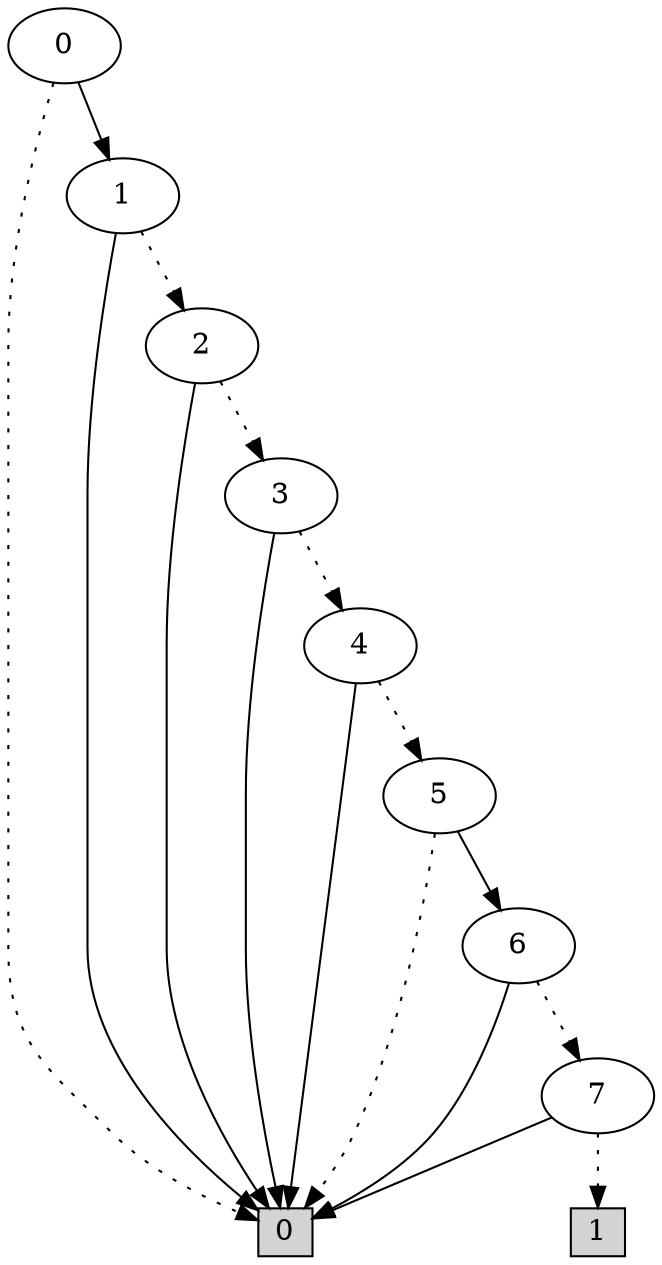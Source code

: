 digraph G {
0 [shape=box, label="0", style=filled, shape=box, height=0.3, width=0.3];
1 [shape=box, label="1", style=filled, shape=box, height=0.3, width=0.3];
2 [label="0"];
2 -> 0 [style=dotted];
2 -> 3 [style=filled];
3 [label="1"];
3 -> 4 [style=dotted];
3 -> 0 [style=filled];
4 [label="2"];
4 -> 5 [style=dotted];
4 -> 0 [style=filled];
5 [label="3"];
5 -> 6 [style=dotted];
5 -> 0 [style=filled];
6 [label="4"];
6 -> 7 [style=dotted];
6 -> 0 [style=filled];
7 [label="5"];
7 -> 0 [style=dotted];
7 -> 8 [style=filled];
8 [label="6"];
8 -> 9 [style=dotted];
8 -> 0 [style=filled];
9 [label="7"];
9 -> 1 [style=dotted];
9 -> 0 [style=filled];
}
